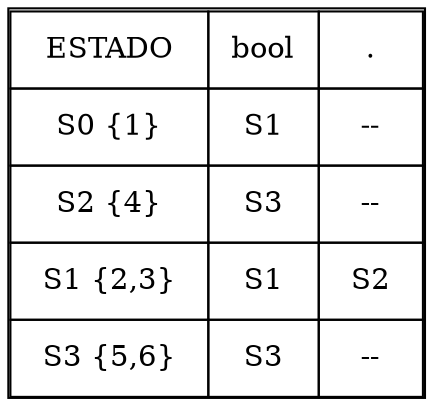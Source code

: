 digraph grafica{
rankdir=LR;
forcelabels= true;
node [shape = plain];
nodo26 [label = <<table border = '1' cellboder = '1' cellspacing='0' cellpadding='10'>
<tr>
<td>ESTADO</td>
<td>bool</td>
<td>.</td>
</tr>
<tr>
<td> S0 {1} </td>
<td> S1 </td>
<td> -- </td>
</tr>
<tr>
<td> S2 {4} </td>
<td> S3 </td>
<td> -- </td>
</tr>
<tr>
<td> S1 {2,3} </td>
<td> S1 </td>
<td> S2 </td>
</tr>
<tr>
<td> S3 {5,6} </td>
<td> S3 </td>
<td> -- </td>
</tr>
</table>>];

}